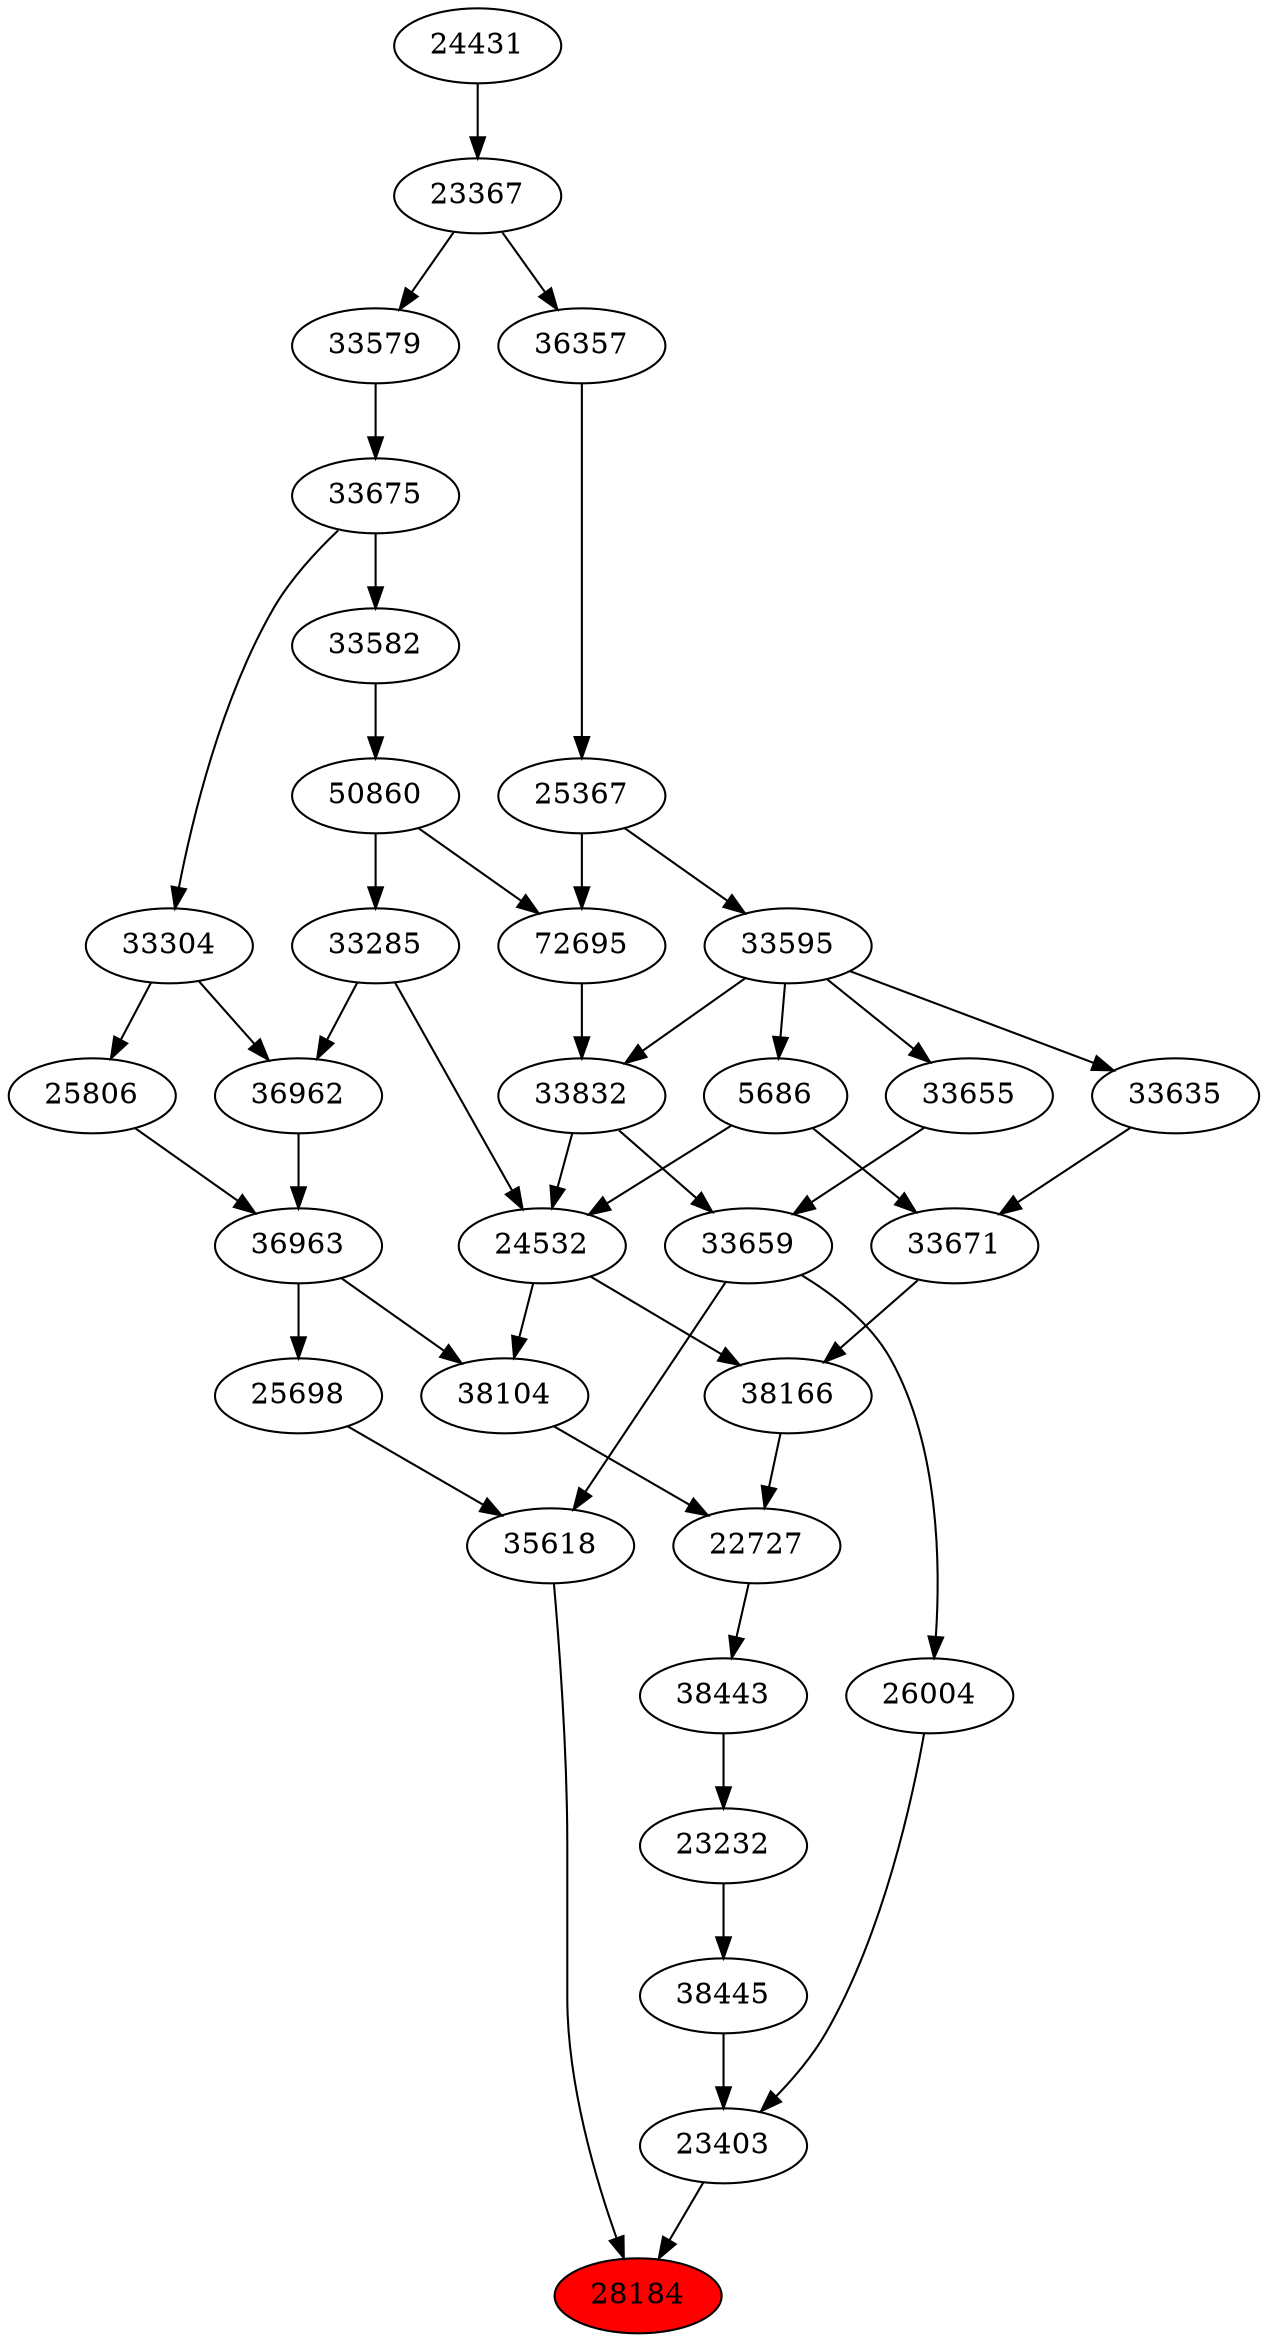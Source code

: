 strict digraph{ 
28184 [label="28184" fillcolor=red style=filled]
35618 -> 28184
23403 -> 28184
35618 [label="35618"]
25698 -> 35618
33659 -> 35618
23403 [label="23403"]
38445 -> 23403
26004 -> 23403
25698 [label="25698"]
36963 -> 25698
33659 [label="33659"]
33655 -> 33659
33832 -> 33659
38445 [label="38445"]
23232 -> 38445
26004 [label="26004"]
33659 -> 26004
36963 [label="36963"]
36962 -> 36963
25806 -> 36963
33655 [label="33655"]
33595 -> 33655
33832 [label="33832"]
72695 -> 33832
33595 -> 33832
23232 [label="23232"]
38443 -> 23232
36962 [label="36962"]
33285 -> 36962
33304 -> 36962
25806 [label="25806"]
33304 -> 25806
33595 [label="33595"]
25367 -> 33595
72695 [label="72695"]
50860 -> 72695
25367 -> 72695
38443 [label="38443"]
22727 -> 38443
33285 [label="33285"]
50860 -> 33285
33304 [label="33304"]
33675 -> 33304
25367 [label="25367"]
36357 -> 25367
50860 [label="50860"]
33582 -> 50860
22727 [label="22727"]
38104 -> 22727
38166 -> 22727
33675 [label="33675"]
33579 -> 33675
36357 [label="36357"]
23367 -> 36357
33582 [label="33582"]
33675 -> 33582
38104 [label="38104"]
24532 -> 38104
36963 -> 38104
38166 [label="38166"]
24532 -> 38166
33671 -> 38166
33579 [label="33579"]
23367 -> 33579
23367 [label="23367"]
24431 -> 23367
24532 [label="24532"]
33285 -> 24532
5686 -> 24532
33832 -> 24532
33671 [label="33671"]
5686 -> 33671
33635 -> 33671
24431 [label="24431"]
5686 [label="5686"]
33595 -> 5686
33635 [label="33635"]
33595 -> 33635
}